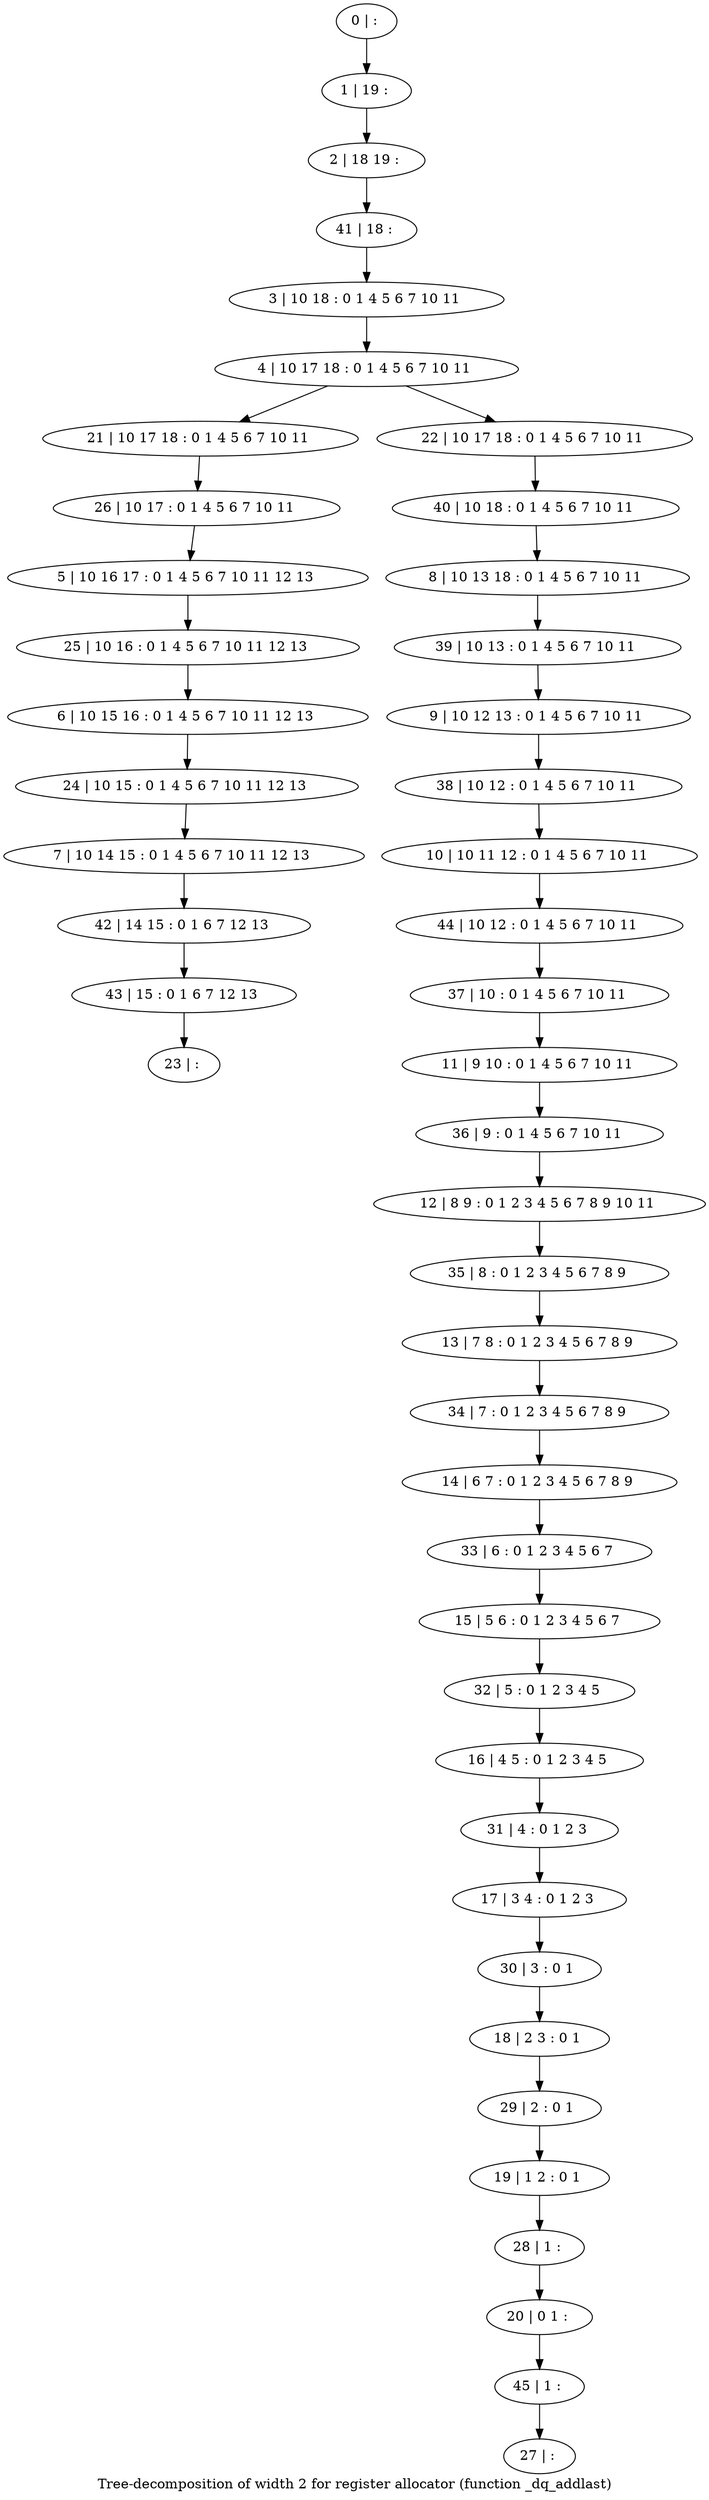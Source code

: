 digraph G {
graph [label="Tree-decomposition of width 2 for register allocator (function _dq_addlast)"]
0[label="0 | : "];
1[label="1 | 19 : "];
2[label="2 | 18 19 : "];
3[label="3 | 10 18 : 0 1 4 5 6 7 10 11 "];
4[label="4 | 10 17 18 : 0 1 4 5 6 7 10 11 "];
5[label="5 | 10 16 17 : 0 1 4 5 6 7 10 11 12 13 "];
6[label="6 | 10 15 16 : 0 1 4 5 6 7 10 11 12 13 "];
7[label="7 | 10 14 15 : 0 1 4 5 6 7 10 11 12 13 "];
8[label="8 | 10 13 18 : 0 1 4 5 6 7 10 11 "];
9[label="9 | 10 12 13 : 0 1 4 5 6 7 10 11 "];
10[label="10 | 10 11 12 : 0 1 4 5 6 7 10 11 "];
11[label="11 | 9 10 : 0 1 4 5 6 7 10 11 "];
12[label="12 | 8 9 : 0 1 2 3 4 5 6 7 8 9 10 11 "];
13[label="13 | 7 8 : 0 1 2 3 4 5 6 7 8 9 "];
14[label="14 | 6 7 : 0 1 2 3 4 5 6 7 8 9 "];
15[label="15 | 5 6 : 0 1 2 3 4 5 6 7 "];
16[label="16 | 4 5 : 0 1 2 3 4 5 "];
17[label="17 | 3 4 : 0 1 2 3 "];
18[label="18 | 2 3 : 0 1 "];
19[label="19 | 1 2 : 0 1 "];
20[label="20 | 0 1 : "];
21[label="21 | 10 17 18 : 0 1 4 5 6 7 10 11 "];
22[label="22 | 10 17 18 : 0 1 4 5 6 7 10 11 "];
23[label="23 | : "];
24[label="24 | 10 15 : 0 1 4 5 6 7 10 11 12 13 "];
25[label="25 | 10 16 : 0 1 4 5 6 7 10 11 12 13 "];
26[label="26 | 10 17 : 0 1 4 5 6 7 10 11 "];
27[label="27 | : "];
28[label="28 | 1 : "];
29[label="29 | 2 : 0 1 "];
30[label="30 | 3 : 0 1 "];
31[label="31 | 4 : 0 1 2 3 "];
32[label="32 | 5 : 0 1 2 3 4 5 "];
33[label="33 | 6 : 0 1 2 3 4 5 6 7 "];
34[label="34 | 7 : 0 1 2 3 4 5 6 7 8 9 "];
35[label="35 | 8 : 0 1 2 3 4 5 6 7 8 9 "];
36[label="36 | 9 : 0 1 4 5 6 7 10 11 "];
37[label="37 | 10 : 0 1 4 5 6 7 10 11 "];
38[label="38 | 10 12 : 0 1 4 5 6 7 10 11 "];
39[label="39 | 10 13 : 0 1 4 5 6 7 10 11 "];
40[label="40 | 10 18 : 0 1 4 5 6 7 10 11 "];
41[label="41 | 18 : "];
42[label="42 | 14 15 : 0 1 6 7 12 13 "];
43[label="43 | 15 : 0 1 6 7 12 13 "];
44[label="44 | 10 12 : 0 1 4 5 6 7 10 11 "];
45[label="45 | 1 : "];
0->1 ;
1->2 ;
3->4 ;
4->21 ;
4->22 ;
24->7 ;
6->24 ;
25->6 ;
5->25 ;
26->5 ;
21->26 ;
28->20 ;
19->28 ;
29->19 ;
18->29 ;
30->18 ;
17->30 ;
31->17 ;
16->31 ;
32->16 ;
15->32 ;
33->15 ;
14->33 ;
34->14 ;
13->34 ;
35->13 ;
12->35 ;
36->12 ;
11->36 ;
37->11 ;
38->10 ;
9->38 ;
39->9 ;
8->39 ;
40->8 ;
22->40 ;
41->3 ;
2->41 ;
7->42 ;
43->23 ;
42->43 ;
44->37 ;
10->44 ;
45->27 ;
20->45 ;
}
